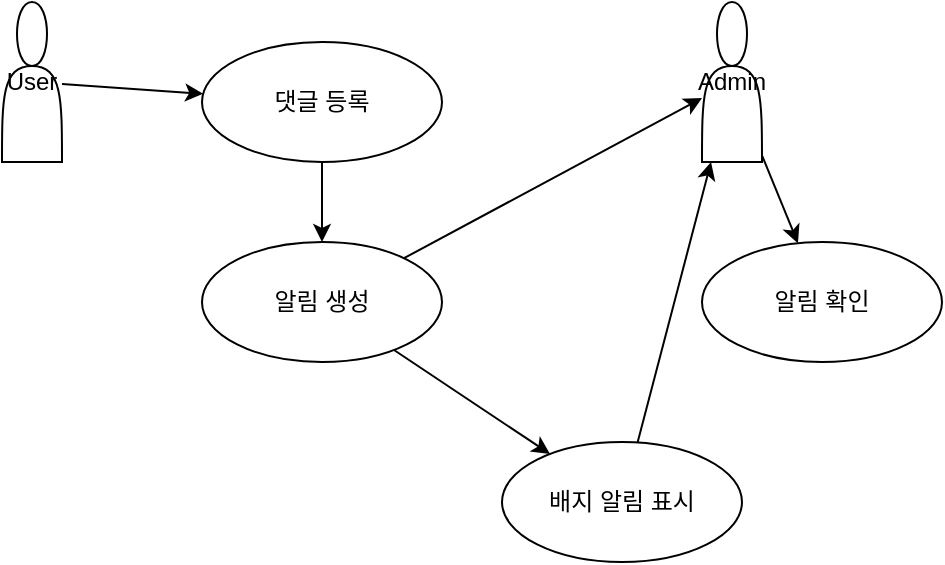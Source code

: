 <mxfile version="26.0.16">
  <diagram name="페이지-1" id="5RhP1U-tfqo7A7hQc4u4">
    <mxGraphModel dx="1162" dy="638" grid="1" gridSize="10" guides="1" tooltips="1" connect="1" arrows="1" fold="1" page="1" pageScale="1" pageWidth="827" pageHeight="1169" math="0" shadow="0">
      <root>
        <mxCell id="0" />
        <mxCell id="1" parent="0" />
        <mxCell id="2" value="User" style="shape=actor;whiteSpace=wrap;html=1;" vertex="1" parent="1">
          <mxGeometry x="50" y="100" width="30" height="80" as="geometry" />
        </mxCell>
        <mxCell id="3" value="Admin" style="shape=actor;whiteSpace=wrap;html=1;" vertex="1" parent="1">
          <mxGeometry x="400" y="100" width="30" height="80" as="geometry" />
        </mxCell>
        <mxCell id="4" value="댓글 등록" style="ellipse;whiteSpace=wrap;html=1;" vertex="1" parent="1">
          <mxGeometry x="150" y="120" width="120" height="60" as="geometry" />
        </mxCell>
        <mxCell id="5" value="알림 생성" style="ellipse;whiteSpace=wrap;html=1;" vertex="1" parent="1">
          <mxGeometry x="150" y="220" width="120" height="60" as="geometry" />
        </mxCell>
        <mxCell id="6" value="알림 확인" style="ellipse;whiteSpace=wrap;html=1;" vertex="1" parent="1">
          <mxGeometry x="400" y="220" width="120" height="60" as="geometry" />
        </mxCell>
        <mxCell id="7" value="배지 알림 표시" style="ellipse;whiteSpace=wrap;html=1;" vertex="1" parent="1">
          <mxGeometry x="300" y="320" width="120" height="60" as="geometry" />
        </mxCell>
        <mxCell id="8" edge="1" source="2" target="4" parent="1">
          <mxGeometry relative="1" as="geometry" />
        </mxCell>
        <mxCell id="9" edge="1" source="4" target="5" parent="1">
          <mxGeometry relative="1" as="geometry" />
        </mxCell>
        <mxCell id="10" edge="1" source="5" target="3" parent="1">
          <mxGeometry relative="1" as="geometry" />
        </mxCell>
        <mxCell id="11" edge="1" source="3" target="6" parent="1">
          <mxGeometry relative="1" as="geometry" />
        </mxCell>
        <mxCell id="12" edge="1" source="5" target="7" parent="1">
          <mxGeometry relative="1" as="geometry" />
        </mxCell>
        <mxCell id="13" edge="1" source="7" target="3" parent="1">
          <mxGeometry relative="1" as="geometry" />
        </mxCell>
      </root>
    </mxGraphModel>
  </diagram>
</mxfile>
